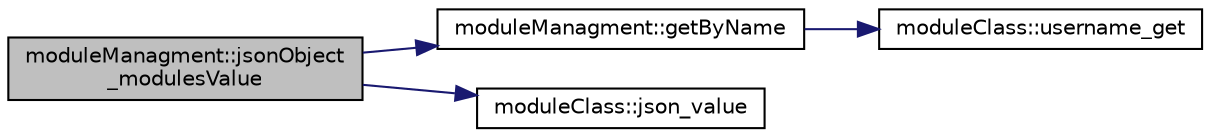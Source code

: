 digraph "moduleManagment::jsonObject_modulesValue"
{
 // LATEX_PDF_SIZE
  edge [fontname="Helvetica",fontsize="10",labelfontname="Helvetica",labelfontsize="10"];
  node [fontname="Helvetica",fontsize="10",shape=record];
  rankdir="LR";
  Node1 [label="moduleManagment::jsonObject\l_modulesValue",height=0.2,width=0.4,color="black", fillcolor="grey75", style="filled", fontcolor="black",tooltip=" "];
  Node1 -> Node2 [color="midnightblue",fontsize="10",style="solid",fontname="Helvetica"];
  Node2 [label="moduleManagment::getByName",height=0.2,width=0.4,color="black", fillcolor="white", style="filled",URL="$classmodule_managment.html#a86890f4c1c76fbda02c1d6937133f1c9",tooltip=" "];
  Node2 -> Node3 [color="midnightblue",fontsize="10",style="solid",fontname="Helvetica"];
  Node3 [label="moduleClass::username_get",height=0.2,width=0.4,color="black", fillcolor="white", style="filled",URL="$classmodule_class.html#a3da842727f726e02ffc0e1da5f018762",tooltip=" "];
  Node1 -> Node4 [color="midnightblue",fontsize="10",style="solid",fontname="Helvetica"];
  Node4 [label="moduleClass::json_value",height=0.2,width=0.4,color="black", fillcolor="white", style="filled",URL="$classmodule_class.html#ab38070e15e349d3f01a2e88749ee07c1",tooltip=" "];
}

